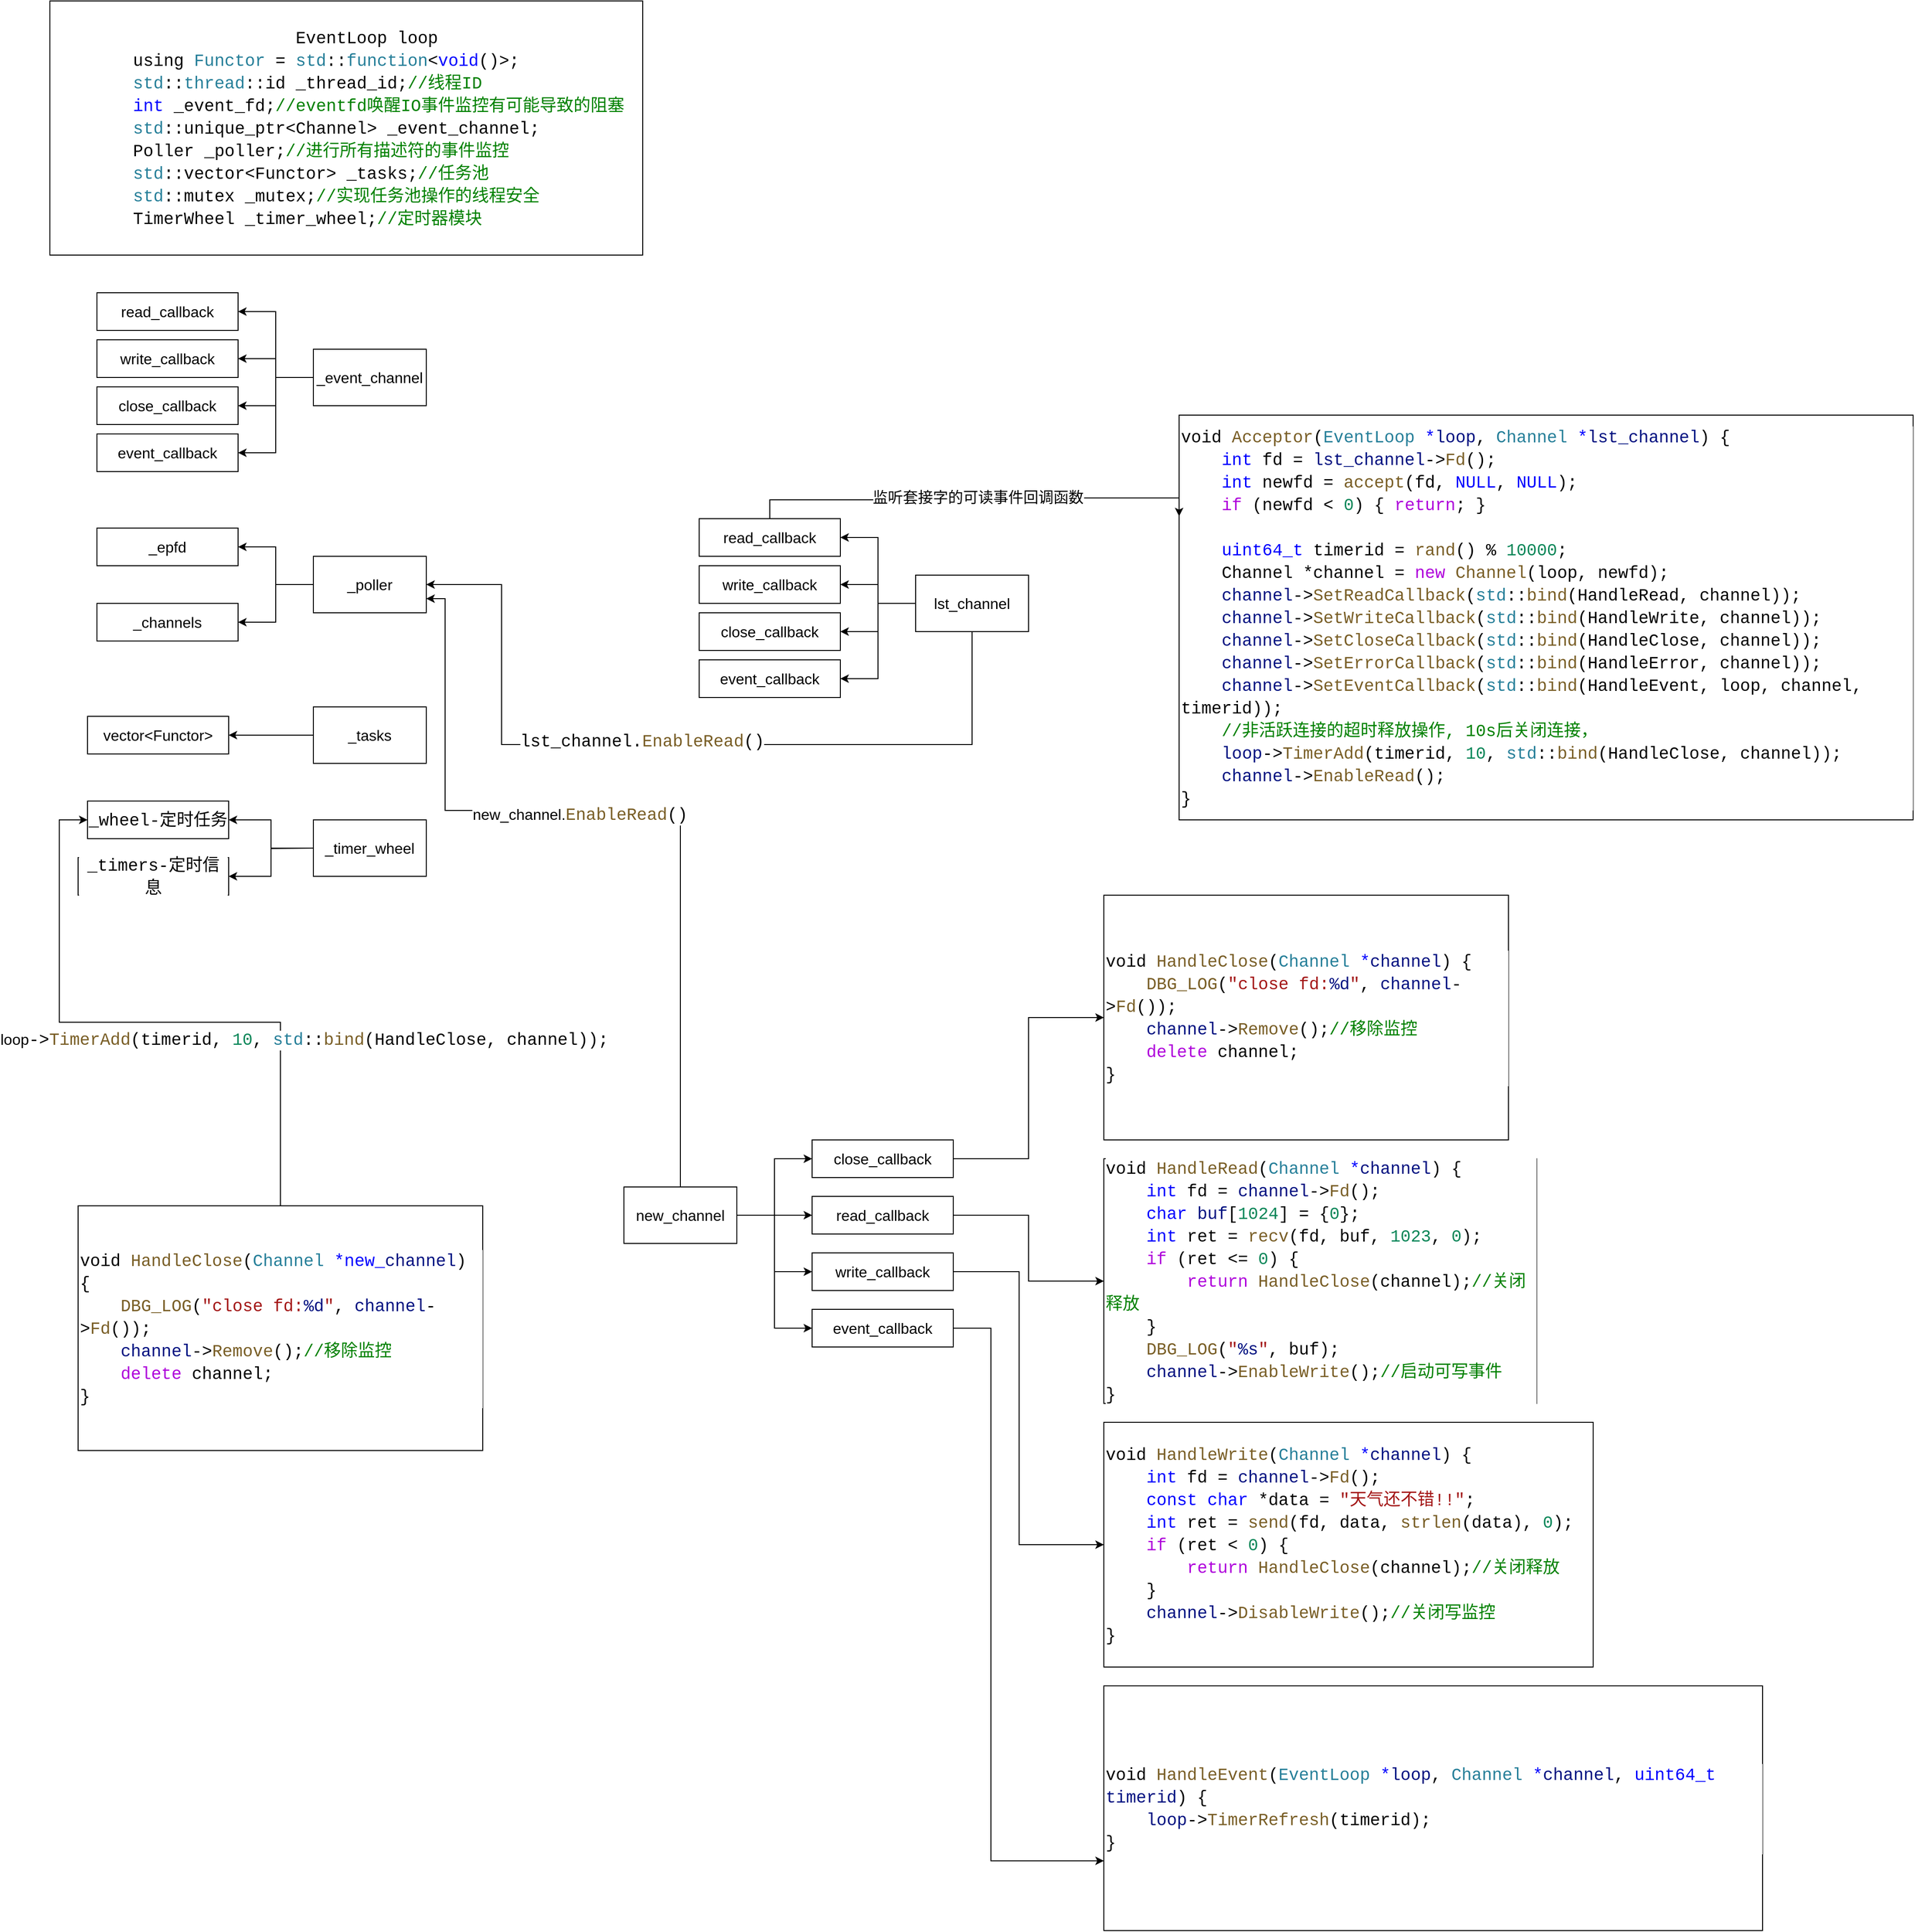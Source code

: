 <mxfile>
    <diagram name="第 1 页" id="_qvHNaGDCijFISNcm5_y">
        <mxGraphModel dx="2112" dy="973" grid="1" gridSize="10" guides="1" tooltips="1" connect="1" arrows="1" fold="1" page="1" pageScale="1" pageWidth="827" pageHeight="1169" math="0" shadow="0">
            <root>
                <mxCell id="0"/>
                <mxCell id="1" parent="0"/>
                <mxCell id="lhqdtVcN0ZdNPzVrgUsT-1" value="&lt;div style=&quot;background-color: rgb(255, 255, 255); font-family: Consolas, &amp;quot;Courier New&amp;quot;, monospace; font-size: 18px; line-height: 24px;&quot;&gt;&lt;div&gt;void &lt;span style=&quot;color: #795e26;&quot;&gt;HandleClose&lt;/span&gt;(&lt;span style=&quot;color: #267f99;&quot;&gt;Channel&lt;/span&gt; &lt;span style=&quot;color: #0000ff;&quot;&gt;*&lt;/span&gt;&lt;span style=&quot;color: #001080;&quot;&gt;channel&lt;/span&gt;) {&lt;/div&gt;&lt;div&gt;&amp;nbsp; &amp;nbsp; &lt;span style=&quot;color: #795e26;&quot;&gt;DBG_LOG&lt;/span&gt;(&lt;span style=&quot;color: #a31515;&quot;&gt;&quot;close fd:&lt;/span&gt;&lt;span style=&quot;color: #001080;&quot;&gt;%d&lt;/span&gt;&lt;span style=&quot;color: #a31515;&quot;&gt;&quot;&lt;/span&gt;, &lt;span style=&quot;color: #001080;&quot;&gt;channel&lt;/span&gt;-&amp;gt;&lt;span style=&quot;color: #795e26;&quot;&gt;Fd&lt;/span&gt;());&lt;/div&gt;&lt;div&gt;&amp;nbsp; &amp;nbsp; &lt;span style=&quot;color: #001080;&quot;&gt;channel&lt;/span&gt;-&amp;gt;&lt;span style=&quot;color: #795e26;&quot;&gt;Remove&lt;/span&gt;();&lt;span style=&quot;color: #008000;&quot;&gt;//移除监控&lt;/span&gt;&lt;/div&gt;&lt;div&gt;&amp;nbsp; &amp;nbsp; &lt;span style=&quot;color: #af00db;&quot;&gt;delete&lt;/span&gt; channel;&lt;/div&gt;&lt;div&gt;}&lt;/div&gt;&lt;/div&gt;" style="rounded=0;whiteSpace=wrap;html=1;align=left;" parent="1" vertex="1">
                    <mxGeometry x="1200" y="1600" width="430" height="260" as="geometry"/>
                </mxCell>
                <mxCell id="lhqdtVcN0ZdNPzVrgUsT-2" value="&lt;div style=&quot;background-color: rgb(255, 255, 255); font-family: Consolas, &amp;quot;Courier New&amp;quot;, monospace; font-size: 18px; line-height: 24px;&quot;&gt;&lt;div&gt;void &lt;span style=&quot;color: #795e26;&quot;&gt;HandleRead&lt;/span&gt;(&lt;span style=&quot;color: #267f99;&quot;&gt;Channel&lt;/span&gt; &lt;span style=&quot;color: #0000ff;&quot;&gt;*&lt;/span&gt;&lt;span style=&quot;color: #001080;&quot;&gt;channel&lt;/span&gt;) {&lt;/div&gt;&lt;div&gt;&amp;nbsp; &amp;nbsp; &lt;span style=&quot;color: #0000ff;&quot;&gt;int&lt;/span&gt; fd = &lt;span style=&quot;color: #001080;&quot;&gt;channel&lt;/span&gt;-&amp;gt;&lt;span style=&quot;color: #795e26;&quot;&gt;Fd&lt;/span&gt;();&lt;/div&gt;&lt;div&gt;&amp;nbsp; &amp;nbsp; &lt;span style=&quot;color: #0000ff;&quot;&gt;char&lt;/span&gt; &lt;span style=&quot;color: #001080;&quot;&gt;buf&lt;/span&gt;[&lt;span style=&quot;color: #098658;&quot;&gt;1024&lt;/span&gt;] = {&lt;span style=&quot;color: #098658;&quot;&gt;0&lt;/span&gt;};&lt;/div&gt;&lt;div&gt;&amp;nbsp; &amp;nbsp; &lt;span style=&quot;color: #0000ff;&quot;&gt;int&lt;/span&gt; ret = &lt;span style=&quot;color: #795e26;&quot;&gt;recv&lt;/span&gt;(fd, buf, &lt;span style=&quot;color: #098658;&quot;&gt;1023&lt;/span&gt;, &lt;span style=&quot;color: #098658;&quot;&gt;0&lt;/span&gt;);&lt;/div&gt;&lt;div&gt;&amp;nbsp; &amp;nbsp; &lt;span style=&quot;color: #af00db;&quot;&gt;if&lt;/span&gt; (ret &amp;lt;= &lt;span style=&quot;color: #098658;&quot;&gt;0&lt;/span&gt;) {&lt;/div&gt;&lt;div&gt;&amp;nbsp; &amp;nbsp; &amp;nbsp; &amp;nbsp; &lt;span style=&quot;color: #af00db;&quot;&gt;return&lt;/span&gt; &lt;span style=&quot;color: #795e26;&quot;&gt;HandleClose&lt;/span&gt;(channel);&lt;span style=&quot;color: #008000;&quot;&gt;//关闭释放&lt;/span&gt;&lt;/div&gt;&lt;div&gt;&amp;nbsp; &amp;nbsp; }&lt;/div&gt;&lt;div&gt;&amp;nbsp; &amp;nbsp; &lt;span style=&quot;color: #795e26;&quot;&gt;DBG_LOG&lt;/span&gt;(&lt;span style=&quot;color: #a31515;&quot;&gt;&quot;&lt;/span&gt;&lt;span style=&quot;color: #001080;&quot;&gt;%s&lt;/span&gt;&lt;span style=&quot;color: #a31515;&quot;&gt;&quot;&lt;/span&gt;, buf);&lt;/div&gt;&lt;div&gt;&amp;nbsp; &amp;nbsp; &lt;span style=&quot;color: #001080;&quot;&gt;channel&lt;/span&gt;-&amp;gt;&lt;span style=&quot;color: #795e26;&quot;&gt;EnableWrite&lt;/span&gt;();&lt;span style=&quot;color: #008000;&quot;&gt;//启动可写事件&lt;/span&gt;&lt;/div&gt;&lt;div&gt;}&lt;/div&gt;&lt;/div&gt;" style="rounded=0;whiteSpace=wrap;html=1;align=left;" parent="1" vertex="1">
                    <mxGeometry x="1200" y="1880" width="460" height="260" as="geometry"/>
                </mxCell>
                <mxCell id="lhqdtVcN0ZdNPzVrgUsT-4" value="&lt;div style=&quot;background-color: rgb(255, 255, 255); font-family: Consolas, &amp;quot;Courier New&amp;quot;, monospace; font-size: 18px; line-height: 24px;&quot;&gt;&lt;div&gt;void &lt;span style=&quot;color: #795e26;&quot;&gt;HandleWrite&lt;/span&gt;(&lt;span style=&quot;color: #267f99;&quot;&gt;Channel&lt;/span&gt; &lt;span style=&quot;color: #0000ff;&quot;&gt;*&lt;/span&gt;&lt;span style=&quot;color: #001080;&quot;&gt;channel&lt;/span&gt;) {&lt;/div&gt;&lt;div&gt;&amp;nbsp; &amp;nbsp; &lt;span style=&quot;color: #0000ff;&quot;&gt;int&lt;/span&gt; fd = &lt;span style=&quot;color: #001080;&quot;&gt;channel&lt;/span&gt;-&amp;gt;&lt;span style=&quot;color: #795e26;&quot;&gt;Fd&lt;/span&gt;();&lt;/div&gt;&lt;div&gt;&amp;nbsp; &amp;nbsp; &lt;span style=&quot;color: #0000ff;&quot;&gt;const&lt;/span&gt; &lt;span style=&quot;color: #0000ff;&quot;&gt;char&lt;/span&gt; *data = &lt;span style=&quot;color: #a31515;&quot;&gt;&quot;天气还不错!!&quot;&lt;/span&gt;;&lt;/div&gt;&lt;div&gt;&amp;nbsp; &amp;nbsp; &lt;span style=&quot;color: #0000ff;&quot;&gt;int&lt;/span&gt; ret = &lt;span style=&quot;color: #795e26;&quot;&gt;send&lt;/span&gt;(fd, data, &lt;span style=&quot;color: #795e26;&quot;&gt;strlen&lt;/span&gt;(data), &lt;span style=&quot;color: #098658;&quot;&gt;0&lt;/span&gt;);&lt;/div&gt;&lt;div&gt;&amp;nbsp; &amp;nbsp; &lt;span style=&quot;color: #af00db;&quot;&gt;if&lt;/span&gt; (ret &amp;lt; &lt;span style=&quot;color: #098658;&quot;&gt;0&lt;/span&gt;) {&lt;/div&gt;&lt;div&gt;&amp;nbsp; &amp;nbsp; &amp;nbsp; &amp;nbsp; &lt;span style=&quot;color: #af00db;&quot;&gt;return&lt;/span&gt; &lt;span style=&quot;color: #795e26;&quot;&gt;HandleClose&lt;/span&gt;(channel);&lt;span style=&quot;color: #008000;&quot;&gt;//关闭释放&lt;/span&gt;&lt;/div&gt;&lt;div&gt;&amp;nbsp; &amp;nbsp; }&lt;/div&gt;&lt;div&gt;&amp;nbsp; &amp;nbsp; &lt;span style=&quot;color: #001080;&quot;&gt;channel&lt;/span&gt;-&amp;gt;&lt;span style=&quot;color: #795e26;&quot;&gt;DisableWrite&lt;/span&gt;();&lt;span style=&quot;color: #008000;&quot;&gt;//关闭写监控&lt;/span&gt;&lt;/div&gt;&lt;div&gt;}&lt;/div&gt;&lt;/div&gt;" style="rounded=0;whiteSpace=wrap;html=1;align=left;" parent="1" vertex="1">
                    <mxGeometry x="1200" y="2160" width="520" height="260" as="geometry"/>
                </mxCell>
                <mxCell id="lhqdtVcN0ZdNPzVrgUsT-5" value="&lt;div style=&quot;background-color: rgb(255, 255, 255); font-family: Consolas, &amp;quot;Courier New&amp;quot;, monospace; font-size: 18px; line-height: 24px;&quot;&gt;&lt;div&gt;void &lt;span style=&quot;color: #795e26;&quot;&gt;HandleEvent&lt;/span&gt;(&lt;span style=&quot;color: #267f99;&quot;&gt;EventLoop&lt;/span&gt; &lt;span style=&quot;color: #0000ff;&quot;&gt;*&lt;/span&gt;&lt;span style=&quot;color: #001080;&quot;&gt;loop&lt;/span&gt;, &lt;span style=&quot;color: #267f99;&quot;&gt;Channel&lt;/span&gt; &lt;span style=&quot;color: #0000ff;&quot;&gt;*&lt;/span&gt;&lt;span style=&quot;color: #001080;&quot;&gt;channel&lt;/span&gt;, &lt;span style=&quot;color: #0000ff;&quot;&gt;uint64_t&lt;/span&gt; &lt;span style=&quot;color: #001080;&quot;&gt;timerid&lt;/span&gt;) {&lt;/div&gt;&lt;div&gt;&amp;nbsp; &amp;nbsp; &lt;span style=&quot;color: #001080;&quot;&gt;loop&lt;/span&gt;-&amp;gt;&lt;span style=&quot;color: #795e26;&quot;&gt;TimerRefresh&lt;/span&gt;(timerid);&lt;/div&gt;&lt;div style=&quot;&quot;&gt;}&lt;/div&gt;&lt;/div&gt;" style="rounded=0;whiteSpace=wrap;html=1;align=left;" parent="1" vertex="1">
                    <mxGeometry x="1200" y="2440" width="700" height="260" as="geometry"/>
                </mxCell>
                <mxCell id="lhqdtVcN0ZdNPzVrgUsT-6" value="&lt;div style=&quot;background-color: rgb(255, 255, 255); font-family: Consolas, &amp;quot;Courier New&amp;quot;, monospace; font-size: 18px; line-height: 24px;&quot;&gt;&lt;div&gt;void &lt;span style=&quot;color: #795e26;&quot;&gt;Acceptor&lt;/span&gt;(&lt;span style=&quot;color: #267f99;&quot;&gt;EventLoop&lt;/span&gt; &lt;span style=&quot;color: #0000ff;&quot;&gt;*&lt;/span&gt;&lt;span style=&quot;color: #001080;&quot;&gt;loop&lt;/span&gt;, &lt;span style=&quot;color: #267f99;&quot;&gt;Channel&lt;/span&gt; &lt;span style=&quot;color: #0000ff;&quot;&gt;*&lt;/span&gt;&lt;span style=&quot;color: #001080;&quot;&gt;lst_channel&lt;/span&gt;) {&lt;/div&gt;&lt;div&gt;&amp;nbsp; &amp;nbsp; &lt;span style=&quot;color: #0000ff;&quot;&gt;int&lt;/span&gt; fd = &lt;span style=&quot;color: #001080;&quot;&gt;lst_channel&lt;/span&gt;-&amp;gt;&lt;span style=&quot;color: #795e26;&quot;&gt;Fd&lt;/span&gt;();&lt;/div&gt;&lt;div&gt;&amp;nbsp; &amp;nbsp; &lt;span style=&quot;color: #0000ff;&quot;&gt;int&lt;/span&gt; newfd = &lt;span style=&quot;color: #795e26;&quot;&gt;accept&lt;/span&gt;(fd, &lt;span style=&quot;color: #0000ff;&quot;&gt;NULL&lt;/span&gt;, &lt;span style=&quot;color: #0000ff;&quot;&gt;NULL&lt;/span&gt;);&lt;/div&gt;&lt;div&gt;&amp;nbsp; &amp;nbsp; &lt;span style=&quot;color: #af00db;&quot;&gt;if&lt;/span&gt; (newfd &amp;lt; &lt;span style=&quot;color: #098658;&quot;&gt;0&lt;/span&gt;) { &lt;span style=&quot;color: #af00db;&quot;&gt;return&lt;/span&gt;; }&lt;/div&gt;&lt;br&gt;&lt;div&gt;&amp;nbsp; &amp;nbsp; &lt;span style=&quot;color: #0000ff;&quot;&gt;uint64_t&lt;/span&gt; timerid = &lt;span style=&quot;color: #795e26;&quot;&gt;rand&lt;/span&gt;() % &lt;span style=&quot;color: #098658;&quot;&gt;10000&lt;/span&gt;;&lt;/div&gt;&lt;div&gt;&amp;nbsp; &amp;nbsp; Channel *channel = &lt;span style=&quot;color: #af00db;&quot;&gt;new&lt;/span&gt; &lt;span style=&quot;color: #795e26;&quot;&gt;Channel&lt;/span&gt;(loop, newfd);&lt;/div&gt;&lt;div&gt;&amp;nbsp; &amp;nbsp; &lt;span style=&quot;color: #001080;&quot;&gt;channel&lt;/span&gt;-&amp;gt;&lt;span style=&quot;color: #795e26;&quot;&gt;SetReadCallback&lt;/span&gt;(&lt;span style=&quot;color: #267f99;&quot;&gt;std&lt;/span&gt;::&lt;span style=&quot;color: #795e26;&quot;&gt;bind&lt;/span&gt;(HandleRead, channel));&lt;/div&gt;&lt;div&gt;&amp;nbsp; &amp;nbsp; &lt;span style=&quot;color: #001080;&quot;&gt;channel&lt;/span&gt;-&amp;gt;&lt;span style=&quot;color: #795e26;&quot;&gt;SetWriteCallback&lt;/span&gt;(&lt;span style=&quot;color: #267f99;&quot;&gt;std&lt;/span&gt;::&lt;span style=&quot;color: #795e26;&quot;&gt;bind&lt;/span&gt;(HandleWrite, channel));&lt;/div&gt;&lt;div&gt;&amp;nbsp; &amp;nbsp; &lt;span style=&quot;color: #001080;&quot;&gt;channel&lt;/span&gt;-&amp;gt;&lt;span style=&quot;color: #795e26;&quot;&gt;SetCloseCallback&lt;/span&gt;(&lt;span style=&quot;color: #267f99;&quot;&gt;std&lt;/span&gt;::&lt;span style=&quot;color: #795e26;&quot;&gt;bind&lt;/span&gt;(HandleClose, channel));&lt;/div&gt;&lt;div&gt;&amp;nbsp; &amp;nbsp; &lt;span style=&quot;color: #001080;&quot;&gt;channel&lt;/span&gt;-&amp;gt;&lt;span style=&quot;color: #795e26;&quot;&gt;SetErrorCallback&lt;/span&gt;(&lt;span style=&quot;color: #267f99;&quot;&gt;std&lt;/span&gt;::&lt;span style=&quot;color: #795e26;&quot;&gt;bind&lt;/span&gt;(HandleError, channel));&lt;/div&gt;&lt;div&gt;&amp;nbsp; &amp;nbsp; &lt;span style=&quot;color: #001080;&quot;&gt;channel&lt;/span&gt;-&amp;gt;&lt;span style=&quot;color: #795e26;&quot;&gt;SetEventCallback&lt;/span&gt;(&lt;span style=&quot;color: #267f99;&quot;&gt;std&lt;/span&gt;::&lt;span style=&quot;color: #795e26;&quot;&gt;bind&lt;/span&gt;(HandleEvent, loop, channel, timerid));&lt;/div&gt;&lt;div&gt;&lt;span style=&quot;color: #008000;&quot;&gt;&amp;nbsp; &amp;nbsp; //非活跃连接的超时释放操作, 10s后关闭连接，&lt;/span&gt;&lt;/div&gt;&lt;div&gt;&amp;nbsp; &amp;nbsp; &lt;span style=&quot;color: #001080;&quot;&gt;loop&lt;/span&gt;-&amp;gt;&lt;span style=&quot;color: #795e26;&quot;&gt;TimerAdd&lt;/span&gt;(timerid, &lt;span style=&quot;color: #098658;&quot;&gt;10&lt;/span&gt;, &lt;span style=&quot;color: #267f99;&quot;&gt;std&lt;/span&gt;::&lt;span style=&quot;color: #795e26;&quot;&gt;bind&lt;/span&gt;(HandleClose, channel));&lt;/div&gt;&lt;div&gt;&amp;nbsp; &amp;nbsp; &lt;span style=&quot;color: #001080;&quot;&gt;channel&lt;/span&gt;-&amp;gt;&lt;span style=&quot;color: #795e26;&quot;&gt;EnableRead&lt;/span&gt;();&lt;/div&gt;&lt;div&gt;}&lt;/div&gt;&lt;/div&gt;" style="rounded=0;whiteSpace=wrap;html=1;align=left;" parent="1" vertex="1">
                    <mxGeometry x="1280" y="1090" width="780" height="430" as="geometry"/>
                </mxCell>
                <mxCell id="lhqdtVcN0ZdNPzVrgUsT-8" value="&lt;div style=&quot;background-color: rgb(255, 255, 255); font-family: Consolas, &amp;quot;Courier New&amp;quot;, monospace; font-size: 18px; line-height: 24px;&quot;&gt;&lt;span style=&quot;white-space: pre;&quot;&gt;&#x9;&lt;/span&gt;&lt;span style=&quot;white-space: pre;&quot;&gt;&#x9;&lt;/span&gt;&lt;span style=&quot;white-space: pre;&quot;&gt;&#x9;&lt;/span&gt;EventLoop loop&lt;/div&gt;&lt;div style=&quot;background-color: rgb(255, 255, 255); font-family: Consolas, &amp;quot;Courier New&amp;quot;, monospace; font-size: 18px; line-height: 24px;&quot;&gt;&lt;div style=&quot;line-height: 24px;&quot;&gt;&lt;div&gt;&lt;span style=&quot;white-space: pre;&quot;&gt;&#x9;&lt;/span&gt;using &lt;span style=&quot;color: #267f99;&quot;&gt;Functor&lt;/span&gt; = &lt;span style=&quot;color: #267f99;&quot;&gt;std&lt;/span&gt;::&lt;span style=&quot;color: #267f99;&quot;&gt;function&lt;/span&gt;&amp;lt;&lt;span style=&quot;color: #0000ff;&quot;&gt;void&lt;/span&gt;()&amp;gt;;&lt;/div&gt;&lt;div&gt;&lt;span style=&quot;color: #267f99;&quot;&gt;&lt;span style=&quot;white-space: pre;&quot;&gt;&#x9;&lt;/span&gt;std&lt;/span&gt;::&lt;span style=&quot;color: #267f99;&quot;&gt;thread&lt;/span&gt;::id _thread_id;&lt;span style=&quot;color: #008000;&quot;&gt;//线程ID&lt;/span&gt;&lt;/div&gt;&lt;div&gt;&amp;nbsp; &amp;nbsp; &amp;nbsp; &amp;nbsp; &lt;span style=&quot;color: #0000ff;&quot;&gt;int&lt;/span&gt; _event_fd;&lt;span style=&quot;color: #008000;&quot;&gt;//eventfd唤醒IO事件监控有可能导致的阻塞&lt;/span&gt;&lt;/div&gt;&lt;div&gt;&amp;nbsp; &amp;nbsp; &amp;nbsp; &amp;nbsp; &lt;span style=&quot;color: #267f99;&quot;&gt;std&lt;/span&gt;::unique_ptr&amp;lt;Channel&amp;gt; _event_channel;&lt;/div&gt;&lt;div&gt;&amp;nbsp; &amp;nbsp; &amp;nbsp; &amp;nbsp; Poller _poller;&lt;span style=&quot;color: #008000;&quot;&gt;//进行所有描述符的事件监控&lt;/span&gt;&lt;/div&gt;&lt;div&gt;&amp;nbsp; &amp;nbsp; &amp;nbsp; &amp;nbsp; &lt;span style=&quot;color: #267f99;&quot;&gt;std&lt;/span&gt;::vector&amp;lt;Functor&amp;gt; _tasks;&lt;span style=&quot;color: #008000;&quot;&gt;//任务池&lt;/span&gt;&lt;/div&gt;&lt;div&gt;&amp;nbsp; &amp;nbsp; &amp;nbsp; &amp;nbsp; &lt;span style=&quot;color: #267f99;&quot;&gt;std&lt;/span&gt;::mutex _mutex;&lt;span style=&quot;color: #008000;&quot;&gt;//实现任务池操作的线程安全&lt;/span&gt;&lt;/div&gt;&lt;div&gt;&amp;nbsp; &amp;nbsp; &amp;nbsp; &amp;nbsp; TimerWheel _timer_wheel;&lt;span style=&quot;color: #008000;&quot;&gt;//定时器模块&lt;/span&gt;&lt;/div&gt;&lt;/div&gt;&lt;/div&gt;" style="rounded=0;whiteSpace=wrap;html=1;align=left;" parent="1" vertex="1">
                    <mxGeometry x="80" y="650" width="630" height="270" as="geometry"/>
                </mxCell>
                <mxCell id="lhqdtVcN0ZdNPzVrgUsT-14" style="edgeStyle=orthogonalEdgeStyle;rounded=0;orthogonalLoop=1;jettySize=auto;html=1;exitX=0;exitY=0.5;exitDx=0;exitDy=0;entryX=1;entryY=0.5;entryDx=0;entryDy=0;fontSize=16;" parent="1" source="lhqdtVcN0ZdNPzVrgUsT-9" target="lhqdtVcN0ZdNPzVrgUsT-10" edge="1">
                    <mxGeometry relative="1" as="geometry"/>
                </mxCell>
                <mxCell id="lhqdtVcN0ZdNPzVrgUsT-15" style="edgeStyle=orthogonalEdgeStyle;rounded=0;orthogonalLoop=1;jettySize=auto;html=1;exitX=0;exitY=0.5;exitDx=0;exitDy=0;entryX=1;entryY=0.5;entryDx=0;entryDy=0;fontSize=16;" parent="1" source="lhqdtVcN0ZdNPzVrgUsT-9" target="lhqdtVcN0ZdNPzVrgUsT-11" edge="1">
                    <mxGeometry relative="1" as="geometry"/>
                </mxCell>
                <mxCell id="lhqdtVcN0ZdNPzVrgUsT-16" style="edgeStyle=orthogonalEdgeStyle;rounded=0;orthogonalLoop=1;jettySize=auto;html=1;exitX=0;exitY=0.5;exitDx=0;exitDy=0;entryX=1;entryY=0.5;entryDx=0;entryDy=0;fontSize=16;" parent="1" source="lhqdtVcN0ZdNPzVrgUsT-9" target="lhqdtVcN0ZdNPzVrgUsT-12" edge="1">
                    <mxGeometry relative="1" as="geometry"/>
                </mxCell>
                <mxCell id="lhqdtVcN0ZdNPzVrgUsT-17" style="edgeStyle=orthogonalEdgeStyle;rounded=0;orthogonalLoop=1;jettySize=auto;html=1;exitX=0;exitY=0.5;exitDx=0;exitDy=0;entryX=1;entryY=0.5;entryDx=0;entryDy=0;fontSize=16;" parent="1" source="lhqdtVcN0ZdNPzVrgUsT-9" target="lhqdtVcN0ZdNPzVrgUsT-13" edge="1">
                    <mxGeometry relative="1" as="geometry"/>
                </mxCell>
                <mxCell id="lhqdtVcN0ZdNPzVrgUsT-9" value="_event_channel" style="rounded=0;whiteSpace=wrap;html=1;fontSize=16;" parent="1" vertex="1">
                    <mxGeometry x="360" y="1020" width="120" height="60" as="geometry"/>
                </mxCell>
                <mxCell id="lhqdtVcN0ZdNPzVrgUsT-10" value="read_callback" style="rounded=0;whiteSpace=wrap;html=1;fontSize=16;" parent="1" vertex="1">
                    <mxGeometry x="130" y="960" width="150" height="40" as="geometry"/>
                </mxCell>
                <mxCell id="lhqdtVcN0ZdNPzVrgUsT-11" value="write_callback" style="rounded=0;whiteSpace=wrap;html=1;fontSize=16;" parent="1" vertex="1">
                    <mxGeometry x="130" y="1010" width="150" height="40" as="geometry"/>
                </mxCell>
                <mxCell id="lhqdtVcN0ZdNPzVrgUsT-12" value="close_callback" style="rounded=0;whiteSpace=wrap;html=1;fontSize=16;" parent="1" vertex="1">
                    <mxGeometry x="130" y="1060" width="150" height="40" as="geometry"/>
                </mxCell>
                <mxCell id="lhqdtVcN0ZdNPzVrgUsT-13" value="event_callback" style="rounded=0;whiteSpace=wrap;html=1;fontSize=16;" parent="1" vertex="1">
                    <mxGeometry x="130" y="1110" width="150" height="40" as="geometry"/>
                </mxCell>
                <mxCell id="lhqdtVcN0ZdNPzVrgUsT-21" style="edgeStyle=orthogonalEdgeStyle;rounded=0;orthogonalLoop=1;jettySize=auto;html=1;exitX=0;exitY=0.5;exitDx=0;exitDy=0;entryX=1;entryY=0.5;entryDx=0;entryDy=0;fontSize=16;" parent="1" source="lhqdtVcN0ZdNPzVrgUsT-18" target="lhqdtVcN0ZdNPzVrgUsT-19" edge="1">
                    <mxGeometry relative="1" as="geometry"/>
                </mxCell>
                <mxCell id="lhqdtVcN0ZdNPzVrgUsT-22" style="edgeStyle=orthogonalEdgeStyle;rounded=0;orthogonalLoop=1;jettySize=auto;html=1;exitX=0;exitY=0.5;exitDx=0;exitDy=0;entryX=1;entryY=0.5;entryDx=0;entryDy=0;fontSize=16;" parent="1" source="lhqdtVcN0ZdNPzVrgUsT-18" target="lhqdtVcN0ZdNPzVrgUsT-20" edge="1">
                    <mxGeometry relative="1" as="geometry"/>
                </mxCell>
                <mxCell id="lhqdtVcN0ZdNPzVrgUsT-18" value="_poller" style="rounded=0;whiteSpace=wrap;html=1;fontSize=16;" parent="1" vertex="1">
                    <mxGeometry x="360" y="1240" width="120" height="60" as="geometry"/>
                </mxCell>
                <mxCell id="lhqdtVcN0ZdNPzVrgUsT-19" value="_epfd" style="rounded=0;whiteSpace=wrap;html=1;fontSize=16;" parent="1" vertex="1">
                    <mxGeometry x="130" y="1210" width="150" height="40" as="geometry"/>
                </mxCell>
                <mxCell id="lhqdtVcN0ZdNPzVrgUsT-20" value="_channels" style="rounded=0;whiteSpace=wrap;html=1;fontSize=16;" parent="1" vertex="1">
                    <mxGeometry x="130" y="1290" width="150" height="40" as="geometry"/>
                </mxCell>
                <mxCell id="lhqdtVcN0ZdNPzVrgUsT-25" style="edgeStyle=orthogonalEdgeStyle;rounded=0;orthogonalLoop=1;jettySize=auto;html=1;exitX=0;exitY=0.5;exitDx=0;exitDy=0;entryX=1;entryY=0.5;entryDx=0;entryDy=0;fontSize=16;" parent="1" source="lhqdtVcN0ZdNPzVrgUsT-23" target="lhqdtVcN0ZdNPzVrgUsT-24" edge="1">
                    <mxGeometry relative="1" as="geometry"/>
                </mxCell>
                <mxCell id="lhqdtVcN0ZdNPzVrgUsT-23" value="_tasks" style="rounded=0;whiteSpace=wrap;html=1;fontSize=16;" parent="1" vertex="1">
                    <mxGeometry x="360" y="1400" width="120" height="60" as="geometry"/>
                </mxCell>
                <mxCell id="lhqdtVcN0ZdNPzVrgUsT-24" value="vector&amp;lt;Functor&amp;gt;" style="rounded=0;whiteSpace=wrap;html=1;fontSize=16;" parent="1" vertex="1">
                    <mxGeometry x="120" y="1410" width="150" height="40" as="geometry"/>
                </mxCell>
                <mxCell id="lhqdtVcN0ZdNPzVrgUsT-29" style="edgeStyle=orthogonalEdgeStyle;rounded=0;orthogonalLoop=1;jettySize=auto;html=1;entryX=1;entryY=0.5;entryDx=0;entryDy=0;fontSize=16;" parent="1" target="lhqdtVcN0ZdNPzVrgUsT-27" edge="1">
                    <mxGeometry relative="1" as="geometry">
                        <mxPoint x="360" y="1550" as="sourcePoint"/>
                    </mxGeometry>
                </mxCell>
                <mxCell id="lhqdtVcN0ZdNPzVrgUsT-30" style="edgeStyle=orthogonalEdgeStyle;rounded=0;orthogonalLoop=1;jettySize=auto;html=1;exitX=0;exitY=0.5;exitDx=0;exitDy=0;entryX=1;entryY=0.5;entryDx=0;entryDy=0;fontSize=16;" parent="1" source="lhqdtVcN0ZdNPzVrgUsT-26" target="lhqdtVcN0ZdNPzVrgUsT-28" edge="1">
                    <mxGeometry relative="1" as="geometry"/>
                </mxCell>
                <mxCell id="lhqdtVcN0ZdNPzVrgUsT-26" value="_timer_wheel" style="rounded=0;whiteSpace=wrap;html=1;fontSize=16;" parent="1" vertex="1">
                    <mxGeometry x="360" y="1520" width="120" height="60" as="geometry"/>
                </mxCell>
                <mxCell id="lhqdtVcN0ZdNPzVrgUsT-27" value="&lt;div style=&quot;background-color: rgb(255, 255, 255); font-family: Consolas, &amp;quot;Courier New&amp;quot;, monospace; font-size: 18px; line-height: 24px;&quot;&gt;_wheel-定时任务&lt;/div&gt;" style="rounded=0;whiteSpace=wrap;html=1;fontSize=16;" parent="1" vertex="1">
                    <mxGeometry x="120" y="1500" width="150" height="40" as="geometry"/>
                </mxCell>
                <mxCell id="lhqdtVcN0ZdNPzVrgUsT-28" value="&lt;div style=&quot;background-color: rgb(255, 255, 255); font-family: Consolas, &amp;quot;Courier New&amp;quot;, monospace; font-size: 18px; line-height: 24px;&quot;&gt;&lt;div style=&quot;line-height: 24px;&quot;&gt;_timers-定时信息&lt;/div&gt;&lt;/div&gt;" style="rounded=0;whiteSpace=wrap;html=1;fontSize=16;" parent="1" vertex="1">
                    <mxGeometry x="110" y="1560" width="160" height="40" as="geometry"/>
                </mxCell>
                <mxCell id="lhqdtVcN0ZdNPzVrgUsT-31" style="edgeStyle=orthogonalEdgeStyle;rounded=0;orthogonalLoop=1;jettySize=auto;html=1;exitX=0;exitY=0.5;exitDx=0;exitDy=0;entryX=1;entryY=0.5;entryDx=0;entryDy=0;fontSize=16;" parent="1" source="lhqdtVcN0ZdNPzVrgUsT-35" target="lhqdtVcN0ZdNPzVrgUsT-36" edge="1">
                    <mxGeometry relative="1" as="geometry"/>
                </mxCell>
                <mxCell id="lhqdtVcN0ZdNPzVrgUsT-32" style="edgeStyle=orthogonalEdgeStyle;rounded=0;orthogonalLoop=1;jettySize=auto;html=1;exitX=0;exitY=0.5;exitDx=0;exitDy=0;entryX=1;entryY=0.5;entryDx=0;entryDy=0;fontSize=16;" parent="1" source="lhqdtVcN0ZdNPzVrgUsT-35" target="lhqdtVcN0ZdNPzVrgUsT-37" edge="1">
                    <mxGeometry relative="1" as="geometry"/>
                </mxCell>
                <mxCell id="lhqdtVcN0ZdNPzVrgUsT-33" style="edgeStyle=orthogonalEdgeStyle;rounded=0;orthogonalLoop=1;jettySize=auto;html=1;exitX=0;exitY=0.5;exitDx=0;exitDy=0;entryX=1;entryY=0.5;entryDx=0;entryDy=0;fontSize=16;" parent="1" source="lhqdtVcN0ZdNPzVrgUsT-35" target="lhqdtVcN0ZdNPzVrgUsT-38" edge="1">
                    <mxGeometry relative="1" as="geometry"/>
                </mxCell>
                <mxCell id="lhqdtVcN0ZdNPzVrgUsT-34" style="edgeStyle=orthogonalEdgeStyle;rounded=0;orthogonalLoop=1;jettySize=auto;html=1;exitX=0;exitY=0.5;exitDx=0;exitDy=0;entryX=1;entryY=0.5;entryDx=0;entryDy=0;fontSize=16;" parent="1" source="lhqdtVcN0ZdNPzVrgUsT-35" target="lhqdtVcN0ZdNPzVrgUsT-39" edge="1">
                    <mxGeometry relative="1" as="geometry"/>
                </mxCell>
                <mxCell id="lhqdtVcN0ZdNPzVrgUsT-42" style="edgeStyle=orthogonalEdgeStyle;rounded=0;orthogonalLoop=1;jettySize=auto;html=1;exitX=0.5;exitY=1;exitDx=0;exitDy=0;entryX=1;entryY=0.5;entryDx=0;entryDy=0;fontSize=16;" parent="1" source="lhqdtVcN0ZdNPzVrgUsT-35" target="lhqdtVcN0ZdNPzVrgUsT-18" edge="1">
                    <mxGeometry relative="1" as="geometry">
                        <Array as="points">
                            <mxPoint x="1060" y="1440"/>
                            <mxPoint x="560" y="1440"/>
                            <mxPoint x="560" y="1270"/>
                        </Array>
                    </mxGeometry>
                </mxCell>
                <mxCell id="lhqdtVcN0ZdNPzVrgUsT-43" value="&lt;div style=&quot;font-family: Consolas, &amp;quot;Courier New&amp;quot;, monospace; font-size: 18px; line-height: 24px;&quot;&gt;lst_channel.&lt;span style=&quot;color: #795e26;&quot;&gt;EnableRead&lt;/span&gt;()&lt;/div&gt;" style="edgeLabel;html=1;align=center;verticalAlign=middle;resizable=0;points=[];fontSize=16;" parent="lhqdtVcN0ZdNPzVrgUsT-42" vertex="1" connectable="0">
                    <mxGeometry x="0.083" y="-4" relative="1" as="geometry">
                        <mxPoint as="offset"/>
                    </mxGeometry>
                </mxCell>
                <mxCell id="lhqdtVcN0ZdNPzVrgUsT-35" value="lst_channel" style="rounded=0;whiteSpace=wrap;html=1;fontSize=16;" parent="1" vertex="1">
                    <mxGeometry x="1000" y="1260" width="120" height="60" as="geometry"/>
                </mxCell>
                <mxCell id="lhqdtVcN0ZdNPzVrgUsT-40" style="edgeStyle=orthogonalEdgeStyle;rounded=0;orthogonalLoop=1;jettySize=auto;html=1;exitX=0.5;exitY=0;exitDx=0;exitDy=0;entryX=0;entryY=0.25;entryDx=0;entryDy=0;fontSize=16;" parent="1" source="lhqdtVcN0ZdNPzVrgUsT-36" target="lhqdtVcN0ZdNPzVrgUsT-6" edge="1">
                    <mxGeometry relative="1" as="geometry">
                        <Array as="points">
                            <mxPoint x="845" y="1180"/>
                            <mxPoint x="1090" y="1180"/>
                            <mxPoint x="1090" y="1178"/>
                        </Array>
                    </mxGeometry>
                </mxCell>
                <mxCell id="lhqdtVcN0ZdNPzVrgUsT-41" value="监听套接字的可读事件回调函数" style="edgeLabel;html=1;align=center;verticalAlign=middle;resizable=0;points=[];fontSize=16;" parent="lhqdtVcN0ZdNPzVrgUsT-40" vertex="1" connectable="0">
                    <mxGeometry x="0.01" y="3" relative="1" as="geometry">
                        <mxPoint as="offset"/>
                    </mxGeometry>
                </mxCell>
                <mxCell id="lhqdtVcN0ZdNPzVrgUsT-36" value="read_callback" style="rounded=0;whiteSpace=wrap;html=1;fontSize=16;" parent="1" vertex="1">
                    <mxGeometry x="770" y="1200" width="150" height="40" as="geometry"/>
                </mxCell>
                <mxCell id="lhqdtVcN0ZdNPzVrgUsT-37" value="write_callback" style="rounded=0;whiteSpace=wrap;html=1;fontSize=16;" parent="1" vertex="1">
                    <mxGeometry x="770" y="1250" width="150" height="40" as="geometry"/>
                </mxCell>
                <mxCell id="lhqdtVcN0ZdNPzVrgUsT-38" value="close_callback" style="rounded=0;whiteSpace=wrap;html=1;fontSize=16;" parent="1" vertex="1">
                    <mxGeometry x="770" y="1300" width="150" height="40" as="geometry"/>
                </mxCell>
                <mxCell id="lhqdtVcN0ZdNPzVrgUsT-39" value="event_callback" style="rounded=0;whiteSpace=wrap;html=1;fontSize=16;" parent="1" vertex="1">
                    <mxGeometry x="770" y="1350" width="150" height="40" as="geometry"/>
                </mxCell>
                <mxCell id="lhqdtVcN0ZdNPzVrgUsT-69" style="edgeStyle=orthogonalEdgeStyle;rounded=0;orthogonalLoop=1;jettySize=auto;html=1;exitX=1;exitY=0.5;exitDx=0;exitDy=0;fontSize=16;" parent="1" source="lhqdtVcN0ZdNPzVrgUsT-45" target="lhqdtVcN0ZdNPzVrgUsT-2" edge="1">
                    <mxGeometry relative="1" as="geometry"/>
                </mxCell>
                <mxCell id="lhqdtVcN0ZdNPzVrgUsT-45" value="read_callback" style="rounded=0;whiteSpace=wrap;html=1;fontSize=16;" parent="1" vertex="1">
                    <mxGeometry x="890" y="1920" width="150" height="40" as="geometry"/>
                </mxCell>
                <mxCell id="lhqdtVcN0ZdNPzVrgUsT-70" style="edgeStyle=orthogonalEdgeStyle;rounded=0;orthogonalLoop=1;jettySize=auto;html=1;exitX=1;exitY=0.5;exitDx=0;exitDy=0;entryX=0;entryY=0.5;entryDx=0;entryDy=0;fontSize=16;" parent="1" source="lhqdtVcN0ZdNPzVrgUsT-46" target="lhqdtVcN0ZdNPzVrgUsT-4" edge="1">
                    <mxGeometry relative="1" as="geometry">
                        <Array as="points">
                            <mxPoint x="1110" y="2000"/>
                            <mxPoint x="1110" y="2290"/>
                        </Array>
                    </mxGeometry>
                </mxCell>
                <mxCell id="lhqdtVcN0ZdNPzVrgUsT-46" value="write_callback" style="rounded=0;whiteSpace=wrap;html=1;fontSize=16;" parent="1" vertex="1">
                    <mxGeometry x="890" y="1980" width="150" height="40" as="geometry"/>
                </mxCell>
                <mxCell id="lhqdtVcN0ZdNPzVrgUsT-68" style="edgeStyle=orthogonalEdgeStyle;rounded=0;orthogonalLoop=1;jettySize=auto;html=1;exitX=1;exitY=0.5;exitDx=0;exitDy=0;entryX=0;entryY=0.5;entryDx=0;entryDy=0;fontSize=16;" parent="1" source="lhqdtVcN0ZdNPzVrgUsT-47" target="lhqdtVcN0ZdNPzVrgUsT-1" edge="1">
                    <mxGeometry relative="1" as="geometry"/>
                </mxCell>
                <mxCell id="lhqdtVcN0ZdNPzVrgUsT-47" value="close_callback" style="rounded=0;whiteSpace=wrap;html=1;fontSize=16;" parent="1" vertex="1">
                    <mxGeometry x="890" y="1860" width="150" height="40" as="geometry"/>
                </mxCell>
                <mxCell id="lhqdtVcN0ZdNPzVrgUsT-71" style="edgeStyle=orthogonalEdgeStyle;rounded=0;orthogonalLoop=1;jettySize=auto;html=1;exitX=1;exitY=0.5;exitDx=0;exitDy=0;entryX=0;entryY=0.715;entryDx=0;entryDy=0;entryPerimeter=0;fontSize=16;" parent="1" source="lhqdtVcN0ZdNPzVrgUsT-48" target="lhqdtVcN0ZdNPzVrgUsT-5" edge="1">
                    <mxGeometry relative="1" as="geometry">
                        <Array as="points">
                            <mxPoint x="1080" y="2060"/>
                            <mxPoint x="1080" y="2626"/>
                        </Array>
                    </mxGeometry>
                </mxCell>
                <mxCell id="lhqdtVcN0ZdNPzVrgUsT-48" value="event_callback" style="rounded=0;whiteSpace=wrap;html=1;fontSize=16;" parent="1" vertex="1">
                    <mxGeometry x="890" y="2040" width="150" height="40" as="geometry"/>
                </mxCell>
                <mxCell id="lhqdtVcN0ZdNPzVrgUsT-61" style="edgeStyle=orthogonalEdgeStyle;rounded=0;orthogonalLoop=1;jettySize=auto;html=1;exitX=0.5;exitY=0;exitDx=0;exitDy=0;entryX=0;entryY=0.5;entryDx=0;entryDy=0;fontSize=16;" parent="1" source="lhqdtVcN0ZdNPzVrgUsT-60" target="lhqdtVcN0ZdNPzVrgUsT-27" edge="1">
                    <mxGeometry relative="1" as="geometry"/>
                </mxCell>
                <mxCell id="lhqdtVcN0ZdNPzVrgUsT-62" value="loop&lt;span style=&quot;font-family: Consolas, &amp;quot;Courier New&amp;quot;, monospace; font-size: 18px; text-align: left;&quot;&gt;-&amp;gt;&lt;/span&gt;&lt;span style=&quot;border-color: var(--border-color); font-family: Consolas, &amp;quot;Courier New&amp;quot;, monospace; font-size: 18px; text-align: left; color: rgb(121, 94, 38);&quot;&gt;TimerAdd&lt;/span&gt;&lt;span style=&quot;font-family: Consolas, &amp;quot;Courier New&amp;quot;, monospace; font-size: 18px; text-align: left;&quot;&gt;(timerid,&amp;nbsp;&lt;/span&gt;&lt;span style=&quot;border-color: var(--border-color); font-family: Consolas, &amp;quot;Courier New&amp;quot;, monospace; font-size: 18px; text-align: left; color: rgb(9, 134, 88);&quot;&gt;10&lt;/span&gt;&lt;span style=&quot;font-family: Consolas, &amp;quot;Courier New&amp;quot;, monospace; font-size: 18px; text-align: left;&quot;&gt;,&amp;nbsp;&lt;/span&gt;&lt;span style=&quot;border-color: var(--border-color); font-family: Consolas, &amp;quot;Courier New&amp;quot;, monospace; font-size: 18px; text-align: left; color: rgb(38, 127, 153);&quot;&gt;std&lt;/span&gt;&lt;span style=&quot;font-family: Consolas, &amp;quot;Courier New&amp;quot;, monospace; font-size: 18px; text-align: left;&quot;&gt;::&lt;/span&gt;&lt;span style=&quot;border-color: var(--border-color); font-family: Consolas, &amp;quot;Courier New&amp;quot;, monospace; font-size: 18px; text-align: left; color: rgb(121, 94, 38);&quot;&gt;bind&lt;/span&gt;&lt;span style=&quot;font-family: Consolas, &amp;quot;Courier New&amp;quot;, monospace; font-size: 18px; text-align: left;&quot;&gt;(HandleClose, channel));&lt;/span&gt;" style="edgeLabel;html=1;align=center;verticalAlign=middle;resizable=0;points=[];fontSize=16;" parent="lhqdtVcN0ZdNPzVrgUsT-61" vertex="1" connectable="0">
                    <mxGeometry x="0.025" y="-3" relative="1" as="geometry">
                        <mxPoint x="176" y="22" as="offset"/>
                    </mxGeometry>
                </mxCell>
                <mxCell id="lhqdtVcN0ZdNPzVrgUsT-60" value="&lt;div style=&quot;background-color: rgb(255, 255, 255); font-family: Consolas, &amp;quot;Courier New&amp;quot;, monospace; font-size: 18px; line-height: 24px;&quot;&gt;&lt;div&gt;void &lt;span style=&quot;color: #795e26;&quot;&gt;HandleClose&lt;/span&gt;(&lt;span style=&quot;color: #267f99;&quot;&gt;Channel&lt;/span&gt; &lt;span style=&quot;color: #0000ff;&quot;&gt;*new_&lt;/span&gt;&lt;span style=&quot;color: #001080;&quot;&gt;channel&lt;/span&gt;) {&lt;/div&gt;&lt;div&gt;&amp;nbsp; &amp;nbsp; &lt;span style=&quot;color: #795e26;&quot;&gt;DBG_LOG&lt;/span&gt;(&lt;span style=&quot;color: #a31515;&quot;&gt;&quot;close fd:&lt;/span&gt;&lt;span style=&quot;color: #001080;&quot;&gt;%d&lt;/span&gt;&lt;span style=&quot;color: #a31515;&quot;&gt;&quot;&lt;/span&gt;, &lt;span style=&quot;color: #001080;&quot;&gt;channel&lt;/span&gt;-&amp;gt;&lt;span style=&quot;color: #795e26;&quot;&gt;Fd&lt;/span&gt;());&lt;/div&gt;&lt;div&gt;&amp;nbsp; &amp;nbsp; &lt;span style=&quot;color: #001080;&quot;&gt;channel&lt;/span&gt;-&amp;gt;&lt;span style=&quot;color: #795e26;&quot;&gt;Remove&lt;/span&gt;();&lt;span style=&quot;color: #008000;&quot;&gt;//移除监控&lt;/span&gt;&lt;/div&gt;&lt;div&gt;&amp;nbsp; &amp;nbsp; &lt;span style=&quot;color: #af00db;&quot;&gt;delete&lt;/span&gt; channel;&lt;/div&gt;&lt;div&gt;}&lt;/div&gt;&lt;/div&gt;" style="rounded=0;whiteSpace=wrap;html=1;align=left;" parent="1" vertex="1">
                    <mxGeometry x="110" y="1930" width="430" height="260" as="geometry"/>
                </mxCell>
                <mxCell id="lhqdtVcN0ZdNPzVrgUsT-64" style="edgeStyle=orthogonalEdgeStyle;rounded=0;orthogonalLoop=1;jettySize=auto;html=1;exitX=1;exitY=0.5;exitDx=0;exitDy=0;entryX=0;entryY=0.5;entryDx=0;entryDy=0;fontSize=16;" parent="1" source="lhqdtVcN0ZdNPzVrgUsT-63" target="lhqdtVcN0ZdNPzVrgUsT-47" edge="1">
                    <mxGeometry relative="1" as="geometry"/>
                </mxCell>
                <mxCell id="lhqdtVcN0ZdNPzVrgUsT-65" style="edgeStyle=orthogonalEdgeStyle;rounded=0;orthogonalLoop=1;jettySize=auto;html=1;exitX=1;exitY=0.5;exitDx=0;exitDy=0;entryX=0;entryY=0.5;entryDx=0;entryDy=0;fontSize=16;" parent="1" source="lhqdtVcN0ZdNPzVrgUsT-63" target="lhqdtVcN0ZdNPzVrgUsT-45" edge="1">
                    <mxGeometry relative="1" as="geometry"/>
                </mxCell>
                <mxCell id="lhqdtVcN0ZdNPzVrgUsT-66" style="edgeStyle=orthogonalEdgeStyle;rounded=0;orthogonalLoop=1;jettySize=auto;html=1;exitX=1;exitY=0.5;exitDx=0;exitDy=0;entryX=0;entryY=0.5;entryDx=0;entryDy=0;fontSize=16;" parent="1" source="lhqdtVcN0ZdNPzVrgUsT-63" target="lhqdtVcN0ZdNPzVrgUsT-46" edge="1">
                    <mxGeometry relative="1" as="geometry"/>
                </mxCell>
                <mxCell id="lhqdtVcN0ZdNPzVrgUsT-67" style="edgeStyle=orthogonalEdgeStyle;rounded=0;orthogonalLoop=1;jettySize=auto;html=1;exitX=1;exitY=0.5;exitDx=0;exitDy=0;entryX=0;entryY=0.5;entryDx=0;entryDy=0;fontSize=16;" parent="1" source="lhqdtVcN0ZdNPzVrgUsT-63" target="lhqdtVcN0ZdNPzVrgUsT-48" edge="1">
                    <mxGeometry relative="1" as="geometry"/>
                </mxCell>
                <mxCell id="lhqdtVcN0ZdNPzVrgUsT-72" style="edgeStyle=orthogonalEdgeStyle;rounded=0;orthogonalLoop=1;jettySize=auto;html=1;exitX=0.5;exitY=0;exitDx=0;exitDy=0;entryX=1;entryY=0.75;entryDx=0;entryDy=0;fontSize=16;" parent="1" source="lhqdtVcN0ZdNPzVrgUsT-63" target="lhqdtVcN0ZdNPzVrgUsT-18" edge="1">
                    <mxGeometry relative="1" as="geometry">
                        <Array as="points">
                            <mxPoint x="750" y="1510"/>
                            <mxPoint x="500" y="1510"/>
                            <mxPoint x="500" y="1285"/>
                        </Array>
                    </mxGeometry>
                </mxCell>
                <mxCell id="lhqdtVcN0ZdNPzVrgUsT-73" value="new_channel.&lt;span style=&quot;border-color: var(--border-color); font-family: Consolas, &amp;quot;Courier New&amp;quot;, monospace; font-size: 18px; color: rgb(121, 94, 38);&quot;&gt;EnableRead&lt;/span&gt;&lt;span style=&quot;font-family: Consolas, &amp;quot;Courier New&amp;quot;, monospace; font-size: 18px;&quot;&gt;()&lt;/span&gt;" style="edgeLabel;html=1;align=center;verticalAlign=middle;resizable=0;points=[];fontSize=16;" parent="lhqdtVcN0ZdNPzVrgUsT-72" vertex="1" connectable="0">
                    <mxGeometry x="0.134" y="5" relative="1" as="geometry">
                        <mxPoint as="offset"/>
                    </mxGeometry>
                </mxCell>
                <mxCell id="lhqdtVcN0ZdNPzVrgUsT-63" value="new_channel" style="rounded=0;whiteSpace=wrap;html=1;fontSize=16;" parent="1" vertex="1">
                    <mxGeometry x="690" y="1910" width="120" height="60" as="geometry"/>
                </mxCell>
            </root>
        </mxGraphModel>
    </diagram>
</mxfile>